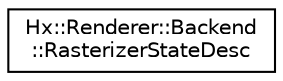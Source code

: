 digraph "Graphical Class Hierarchy"
{
  edge [fontname="Helvetica",fontsize="10",labelfontname="Helvetica",labelfontsize="10"];
  node [fontname="Helvetica",fontsize="10",shape=record];
  rankdir="LR";
  Node0 [label="Hx::Renderer::Backend\l::RasterizerStateDesc",height=0.2,width=0.4,color="black", fillcolor="white", style="filled",URL="$structHx_1_1Renderer_1_1Backend_1_1RasterizerStateDesc.html"];
}
